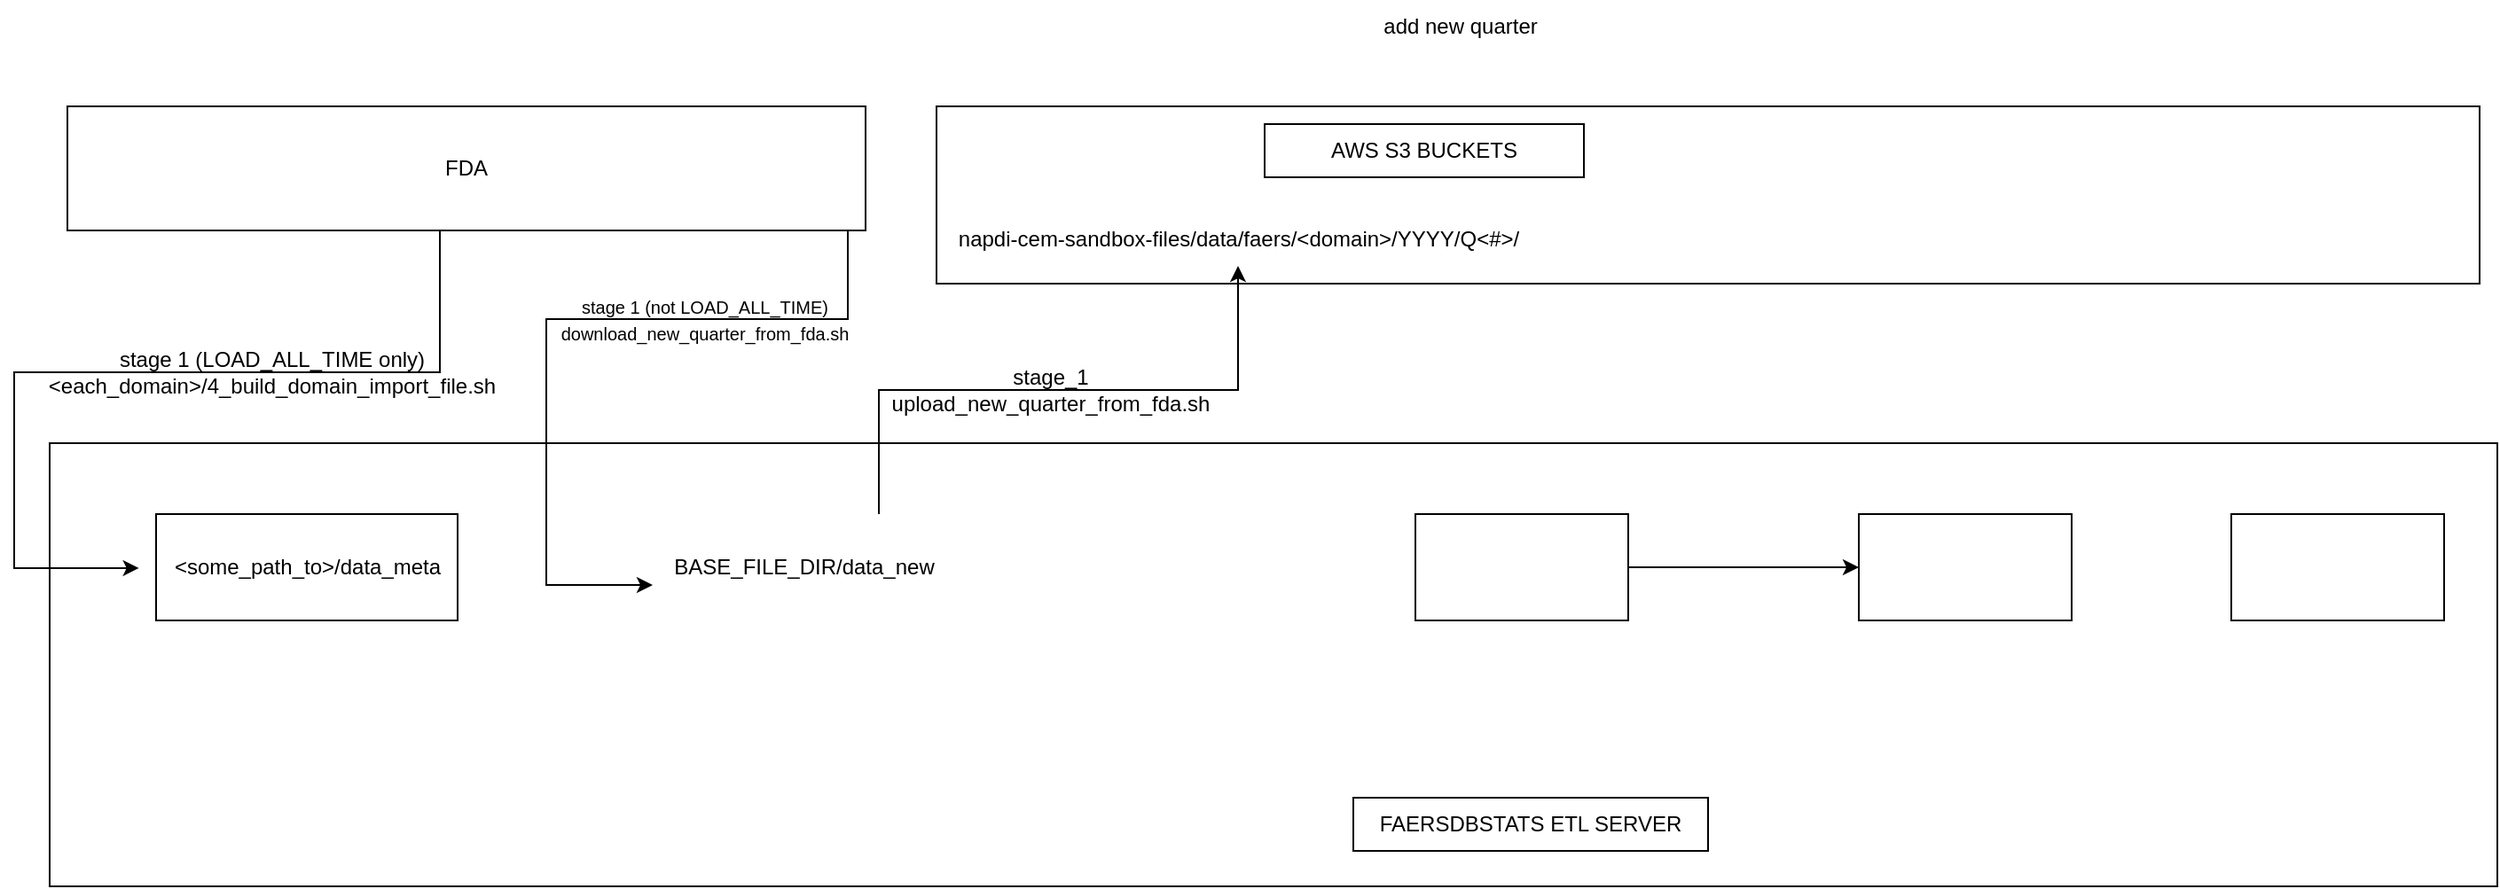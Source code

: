 <mxfile version="25.0.3">
  <diagram id="prtHgNgQTEPvFCAcTncT" name="Page-1">
    <mxGraphModel grid="1" page="1" gridSize="10" guides="1" tooltips="1" connect="1" arrows="1" fold="1" pageScale="1" pageWidth="1169" pageHeight="827" math="0" shadow="0">
      <root>
        <mxCell id="0" />
        <mxCell id="1" parent="0" />
        <mxCell id="BxyisJofKgbbL4D_qTQu-10" value="" style="rounded=0;whiteSpace=wrap;html=1;" vertex="1" parent="1">
          <mxGeometry x="-20" y="380" width="1380" height="250" as="geometry" />
        </mxCell>
        <mxCell id="BxyisJofKgbbL4D_qTQu-1" value="FDA" style="rounded=0;whiteSpace=wrap;html=1;" vertex="1" parent="1">
          <mxGeometry x="-10" y="190" width="450" height="70" as="geometry" />
        </mxCell>
        <mxCell id="BxyisJofKgbbL4D_qTQu-2" value="" style="rounded=0;whiteSpace=wrap;html=1;" vertex="1" parent="1">
          <mxGeometry x="480" y="190" width="870" height="100" as="geometry" />
        </mxCell>
        <mxCell id="BxyisJofKgbbL4D_qTQu-3" value="FAERSDBSTATS ETL SERVER" style="rounded=0;whiteSpace=wrap;html=1;" vertex="1" parent="1">
          <mxGeometry x="715" y="580" width="200" height="30" as="geometry" />
        </mxCell>
        <mxCell id="BxyisJofKgbbL4D_qTQu-14" style="edgeStyle=orthogonalEdgeStyle;rounded=0;orthogonalLoop=1;jettySize=auto;html=1;exitX=0.75;exitY=0;exitDx=0;exitDy=0;" edge="1" parent="1" target="BxyisJofKgbbL4D_qTQu-15">
          <mxGeometry relative="1" as="geometry">
            <mxPoint x="600" y="310" as="targetPoint" />
            <mxPoint x="447.5" y="420" as="sourcePoint" />
            <Array as="points">
              <mxPoint x="448" y="350" />
              <mxPoint x="650" y="350" />
            </Array>
          </mxGeometry>
        </mxCell>
        <mxCell id="BxyisJofKgbbL4D_qTQu-9" value="" style="edgeStyle=orthogonalEdgeStyle;rounded=0;orthogonalLoop=1;jettySize=auto;html=1;" edge="1" parent="1" source="BxyisJofKgbbL4D_qTQu-5" target="BxyisJofKgbbL4D_qTQu-6">
          <mxGeometry relative="1" as="geometry" />
        </mxCell>
        <mxCell id="BxyisJofKgbbL4D_qTQu-5" value="" style="rounded=0;whiteSpace=wrap;html=1;" vertex="1" parent="1">
          <mxGeometry x="750" y="420" width="120" height="60" as="geometry" />
        </mxCell>
        <mxCell id="BxyisJofKgbbL4D_qTQu-6" value="" style="rounded=0;whiteSpace=wrap;html=1;" vertex="1" parent="1">
          <mxGeometry x="1000" y="420" width="120" height="60" as="geometry" />
        </mxCell>
        <mxCell id="BxyisJofKgbbL4D_qTQu-7" value="" style="rounded=0;whiteSpace=wrap;html=1;" vertex="1" parent="1">
          <mxGeometry x="1210" y="420" width="120" height="60" as="geometry" />
        </mxCell>
        <mxCell id="BxyisJofKgbbL4D_qTQu-8" style="edgeStyle=orthogonalEdgeStyle;rounded=0;orthogonalLoop=1;jettySize=auto;html=1;exitX=0.5;exitY=1;exitDx=0;exitDy=0;" edge="1" parent="1" source="BxyisJofKgbbL4D_qTQu-1" target="BxyisJofKgbbL4D_qTQu-13">
          <mxGeometry relative="1" as="geometry">
            <Array as="points">
              <mxPoint x="430" y="260" />
              <mxPoint x="430" y="310" />
              <mxPoint x="260" y="310" />
              <mxPoint x="260" y="460" />
            </Array>
            <mxPoint x="290" y="460" as="targetPoint" />
          </mxGeometry>
        </mxCell>
        <mxCell id="BxyisJofKgbbL4D_qTQu-11" value="AWS S3 BUCKETS" style="rounded=0;whiteSpace=wrap;html=1;" vertex="1" parent="1">
          <mxGeometry x="665" y="200" width="180" height="30" as="geometry" />
        </mxCell>
        <mxCell id="BxyisJofKgbbL4D_qTQu-12" value="&lt;font style=&quot;font-size: 10px;&quot;&gt;stage 1 (not LOAD_ALL_TIME)&lt;/font&gt;&lt;div&gt;&lt;font style=&quot;font-size: 10px;&quot;&gt;download_new_quarter_from_fda.sh&lt;/font&gt;&lt;/div&gt;" style="text;html=1;align=center;verticalAlign=middle;resizable=0;points=[];autosize=1;strokeColor=none;fillColor=none;" vertex="1" parent="1">
          <mxGeometry x="254" y="290" width="190" height="40" as="geometry" />
        </mxCell>
        <mxCell id="BxyisJofKgbbL4D_qTQu-13" value="BASE_FILE_DIR/data_new" style="text;html=1;align=center;verticalAlign=middle;resizable=0;points=[];autosize=1;strokeColor=none;fillColor=none;" vertex="1" parent="1">
          <mxGeometry x="320" y="435" width="170" height="30" as="geometry" />
        </mxCell>
        <mxCell id="BxyisJofKgbbL4D_qTQu-15" value="&lt;div&gt;napdi-cem-sandbox-files/&lt;span style=&quot;background-color: initial;&quot;&gt;data/&lt;/span&gt;&lt;span style=&quot;background-color: initial;&quot;&gt;faers/&amp;lt;domain&amp;gt;/YYYY/Q&amp;lt;#&amp;gt;/&lt;/span&gt;&lt;/div&gt;" style="text;html=1;align=center;verticalAlign=middle;resizable=0;points=[];autosize=1;strokeColor=none;fillColor=none;" vertex="1" parent="1">
          <mxGeometry x="480" y="250" width="340" height="30" as="geometry" />
        </mxCell>
        <mxCell id="BxyisJofKgbbL4D_qTQu-16" value="stage_1&lt;br&gt;upload_new_quarter_from_fda.sh" style="text;html=1;align=center;verticalAlign=middle;resizable=0;points=[];autosize=1;strokeColor=none;fillColor=none;" vertex="1" parent="1">
          <mxGeometry x="444" y="330" width="200" height="40" as="geometry" />
        </mxCell>
        <mxCell id="BxyisJofKgbbL4D_qTQu-17" value="add new quarter" style="text;html=1;align=center;verticalAlign=middle;resizable=0;points=[];autosize=1;strokeColor=none;fillColor=none;" vertex="1" parent="1">
          <mxGeometry x="720" y="130" width="110" height="30" as="geometry" />
        </mxCell>
        <mxCell id="s4_a1q7PYfUpuweuDUcm-9" value="" style="rounded=0;whiteSpace=wrap;html=1;" vertex="1" parent="1">
          <mxGeometry x="40" y="420" width="170" height="60" as="geometry" />
        </mxCell>
        <mxCell id="s4_a1q7PYfUpuweuDUcm-8" value="&amp;lt;some_path_to&amp;gt;&lt;span style=&quot;background-color: initial;&quot;&gt;/data_meta&lt;/span&gt;" style="text;html=1;align=center;verticalAlign=middle;resizable=0;points=[];autosize=1;strokeColor=none;fillColor=none;" vertex="1" parent="1">
          <mxGeometry x="40" y="435" width="170" height="30" as="geometry" />
        </mxCell>
        <mxCell id="s4_a1q7PYfUpuweuDUcm-11" value="stage 1 (LOAD_ALL_TIME only)&lt;div&gt;&amp;lt;each_domain&amp;gt;/&lt;span style=&quot;background-color: initial;&quot;&gt;4_build_domain_import_file.sh&lt;/span&gt;&lt;/div&gt;" style="text;html=1;align=center;verticalAlign=middle;resizable=0;points=[];autosize=1;strokeColor=none;fillColor=none;" vertex="1" parent="1">
          <mxGeometry x="-35" y="320" width="280" height="40" as="geometry" />
        </mxCell>
        <mxCell id="s4_a1q7PYfUpuweuDUcm-13" style="edgeStyle=orthogonalEdgeStyle;rounded=0;orthogonalLoop=1;jettySize=auto;html=1;entryX=0.002;entryY=0.516;entryDx=0;entryDy=0;entryPerimeter=0;" edge="1" parent="1">
          <mxGeometry relative="1" as="geometry">
            <mxPoint x="250" y="260.0" as="sourcePoint" />
            <mxPoint x="30.34" y="450.48" as="targetPoint" />
            <Array as="points">
              <mxPoint x="200" y="260" />
              <mxPoint x="200" y="340" />
              <mxPoint x="-40" y="340" />
              <mxPoint x="-40" y="450" />
            </Array>
          </mxGeometry>
        </mxCell>
      </root>
    </mxGraphModel>
  </diagram>
</mxfile>
